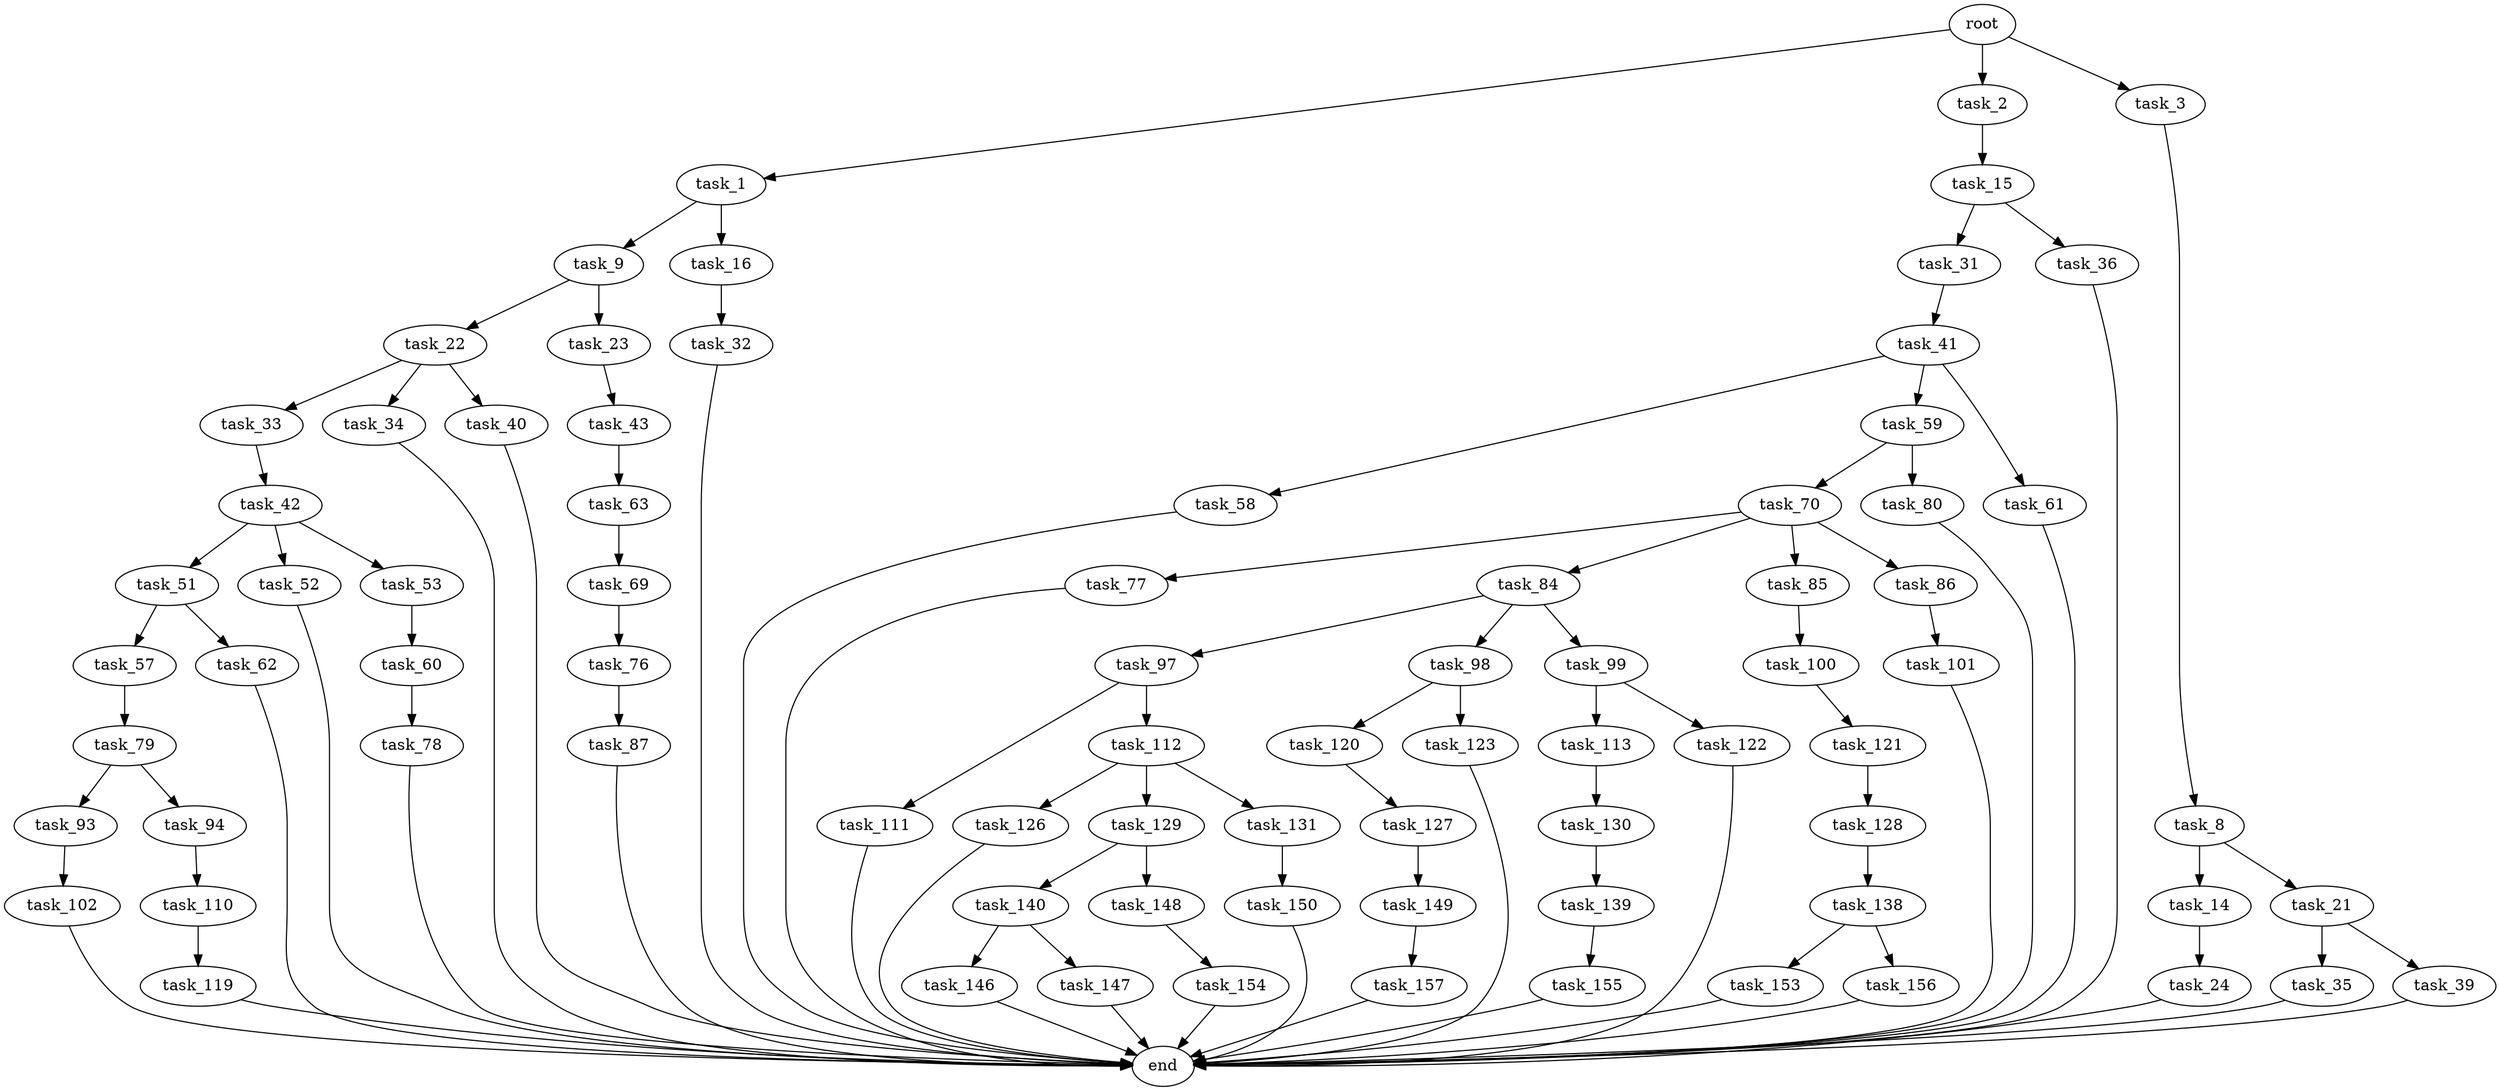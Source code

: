 digraph G {
  root [size="0.000000"];
  task_1 [size="31636115488.000000"];
  task_2 [size="1241847129120.000000"];
  task_3 [size="483815319283.000000"];
  task_9 [size="188197640676.000000"];
  task_16 [size="39001087555.000000"];
  task_15 [size="782757789696.000000"];
  task_8 [size="9638089810.000000"];
  task_14 [size="6085197730.000000"];
  task_21 [size="782757789696.000000"];
  task_22 [size="782757789696.000000"];
  task_23 [size="28991029248.000000"];
  task_24 [size="53755814339.000000"];
  task_31 [size="134217728000.000000"];
  task_36 [size="5494481416.000000"];
  task_32 [size="936497386565.000000"];
  task_35 [size="10572174516.000000"];
  task_39 [size="12269958615.000000"];
  task_33 [size="368293445632.000000"];
  task_34 [size="61144674530.000000"];
  task_40 [size="782757789696.000000"];
  task_43 [size="549755813888.000000"];
  end [size="0.000000"];
  task_41 [size="27296924600.000000"];
  task_42 [size="134217728000.000000"];
  task_58 [size="184149214289.000000"];
  task_59 [size="8589934592.000000"];
  task_61 [size="209968658938.000000"];
  task_51 [size="6158621067.000000"];
  task_52 [size="68402599987.000000"];
  task_53 [size="78056430106.000000"];
  task_63 [size="780924793.000000"];
  task_57 [size="8589934592.000000"];
  task_62 [size="17140954456.000000"];
  task_60 [size="23110819042.000000"];
  task_79 [size="659672014827.000000"];
  task_70 [size="2575983598.000000"];
  task_80 [size="705390974.000000"];
  task_78 [size="830365907825.000000"];
  task_69 [size="89516953463.000000"];
  task_76 [size="113258371182.000000"];
  task_77 [size="231928233984.000000"];
  task_84 [size="3512476801.000000"];
  task_85 [size="2323758332.000000"];
  task_86 [size="121131986715.000000"];
  task_87 [size="782757789696.000000"];
  task_93 [size="685103163212.000000"];
  task_94 [size="32071119812.000000"];
  task_97 [size="7253322525.000000"];
  task_98 [size="3594854056.000000"];
  task_99 [size="81915234488.000000"];
  task_100 [size="549755813888.000000"];
  task_101 [size="2501537348.000000"];
  task_102 [size="368293445632.000000"];
  task_110 [size="15856466988.000000"];
  task_111 [size="549755813888.000000"];
  task_112 [size="386831228697.000000"];
  task_120 [size="821878413824.000000"];
  task_123 [size="6014550141.000000"];
  task_113 [size="146718581694.000000"];
  task_122 [size="169244113440.000000"];
  task_121 [size="368293445632.000000"];
  task_119 [size="69978909360.000000"];
  task_126 [size="8589934592.000000"];
  task_129 [size="720339875855.000000"];
  task_131 [size="1700704615.000000"];
  task_130 [size="231928233984.000000"];
  task_127 [size="49713287620.000000"];
  task_128 [size="587149884635.000000"];
  task_149 [size="8589934592.000000"];
  task_138 [size="190405704106.000000"];
  task_140 [size="2056274479.000000"];
  task_148 [size="47359669463.000000"];
  task_139 [size="2119333083.000000"];
  task_150 [size="85311675353.000000"];
  task_153 [size="782757789696.000000"];
  task_156 [size="134217728000.000000"];
  task_155 [size="134217728000.000000"];
  task_146 [size="21591208935.000000"];
  task_147 [size="30856288034.000000"];
  task_154 [size="68719476736.000000"];
  task_157 [size="157297251361.000000"];

  root -> task_1 [size="1.000000"];
  root -> task_2 [size="1.000000"];
  root -> task_3 [size="1.000000"];
  task_1 -> task_9 [size="838860800.000000"];
  task_1 -> task_16 [size="838860800.000000"];
  task_2 -> task_15 [size="838860800.000000"];
  task_3 -> task_8 [size="301989888.000000"];
  task_9 -> task_22 [size="134217728.000000"];
  task_9 -> task_23 [size="134217728.000000"];
  task_16 -> task_32 [size="75497472.000000"];
  task_15 -> task_31 [size="679477248.000000"];
  task_15 -> task_36 [size="679477248.000000"];
  task_8 -> task_14 [size="301989888.000000"];
  task_8 -> task_21 [size="301989888.000000"];
  task_14 -> task_24 [size="301989888.000000"];
  task_21 -> task_35 [size="679477248.000000"];
  task_21 -> task_39 [size="679477248.000000"];
  task_22 -> task_33 [size="679477248.000000"];
  task_22 -> task_34 [size="679477248.000000"];
  task_22 -> task_40 [size="679477248.000000"];
  task_23 -> task_43 [size="75497472.000000"];
  task_24 -> end [size="1.000000"];
  task_31 -> task_41 [size="209715200.000000"];
  task_36 -> end [size="1.000000"];
  task_32 -> end [size="1.000000"];
  task_35 -> end [size="1.000000"];
  task_39 -> end [size="1.000000"];
  task_33 -> task_42 [size="411041792.000000"];
  task_34 -> end [size="1.000000"];
  task_40 -> end [size="1.000000"];
  task_43 -> task_63 [size="536870912.000000"];
  task_41 -> task_58 [size="838860800.000000"];
  task_41 -> task_59 [size="838860800.000000"];
  task_41 -> task_61 [size="838860800.000000"];
  task_42 -> task_51 [size="209715200.000000"];
  task_42 -> task_52 [size="209715200.000000"];
  task_42 -> task_53 [size="209715200.000000"];
  task_58 -> end [size="1.000000"];
  task_59 -> task_70 [size="33554432.000000"];
  task_59 -> task_80 [size="33554432.000000"];
  task_61 -> end [size="1.000000"];
  task_51 -> task_57 [size="209715200.000000"];
  task_51 -> task_62 [size="209715200.000000"];
  task_52 -> end [size="1.000000"];
  task_53 -> task_60 [size="75497472.000000"];
  task_63 -> task_69 [size="75497472.000000"];
  task_57 -> task_79 [size="33554432.000000"];
  task_62 -> end [size="1.000000"];
  task_60 -> task_78 [size="75497472.000000"];
  task_79 -> task_93 [size="838860800.000000"];
  task_79 -> task_94 [size="838860800.000000"];
  task_70 -> task_77 [size="75497472.000000"];
  task_70 -> task_84 [size="75497472.000000"];
  task_70 -> task_85 [size="75497472.000000"];
  task_70 -> task_86 [size="75497472.000000"];
  task_80 -> end [size="1.000000"];
  task_78 -> end [size="1.000000"];
  task_69 -> task_76 [size="75497472.000000"];
  task_76 -> task_87 [size="411041792.000000"];
  task_77 -> end [size="1.000000"];
  task_84 -> task_97 [size="75497472.000000"];
  task_84 -> task_98 [size="75497472.000000"];
  task_84 -> task_99 [size="75497472.000000"];
  task_85 -> task_100 [size="209715200.000000"];
  task_86 -> task_101 [size="411041792.000000"];
  task_87 -> end [size="1.000000"];
  task_93 -> task_102 [size="536870912.000000"];
  task_94 -> task_110 [size="838860800.000000"];
  task_97 -> task_111 [size="838860800.000000"];
  task_97 -> task_112 [size="838860800.000000"];
  task_98 -> task_120 [size="411041792.000000"];
  task_98 -> task_123 [size="411041792.000000"];
  task_99 -> task_113 [size="75497472.000000"];
  task_99 -> task_122 [size="75497472.000000"];
  task_100 -> task_121 [size="536870912.000000"];
  task_101 -> end [size="1.000000"];
  task_102 -> end [size="1.000000"];
  task_110 -> task_119 [size="838860800.000000"];
  task_111 -> end [size="1.000000"];
  task_112 -> task_126 [size="301989888.000000"];
  task_112 -> task_129 [size="301989888.000000"];
  task_112 -> task_131 [size="301989888.000000"];
  task_120 -> task_127 [size="536870912.000000"];
  task_123 -> end [size="1.000000"];
  task_113 -> task_130 [size="209715200.000000"];
  task_122 -> end [size="1.000000"];
  task_121 -> task_128 [size="411041792.000000"];
  task_119 -> end [size="1.000000"];
  task_126 -> end [size="1.000000"];
  task_129 -> task_140 [size="679477248.000000"];
  task_129 -> task_148 [size="679477248.000000"];
  task_131 -> task_150 [size="33554432.000000"];
  task_130 -> task_139 [size="301989888.000000"];
  task_127 -> task_149 [size="75497472.000000"];
  task_128 -> task_138 [size="411041792.000000"];
  task_149 -> task_157 [size="33554432.000000"];
  task_138 -> task_153 [size="411041792.000000"];
  task_138 -> task_156 [size="411041792.000000"];
  task_140 -> task_146 [size="33554432.000000"];
  task_140 -> task_147 [size="33554432.000000"];
  task_148 -> task_154 [size="75497472.000000"];
  task_139 -> task_155 [size="75497472.000000"];
  task_150 -> end [size="1.000000"];
  task_153 -> end [size="1.000000"];
  task_156 -> end [size="1.000000"];
  task_155 -> end [size="1.000000"];
  task_146 -> end [size="1.000000"];
  task_147 -> end [size="1.000000"];
  task_154 -> end [size="1.000000"];
  task_157 -> end [size="1.000000"];
}
